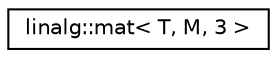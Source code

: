 digraph "Graphical Class Hierarchy"
{
  edge [fontname="Helvetica",fontsize="10",labelfontname="Helvetica",labelfontsize="10"];
  node [fontname="Helvetica",fontsize="10",shape=record];
  rankdir="LR";
  Node1 [label="linalg::mat\< T, M, 3 \>",height=0.2,width=0.4,color="black", fillcolor="white", style="filled",URL="$structlinalg_1_1mat_3_01T_00_01M_00_013_01_4.html"];
}
